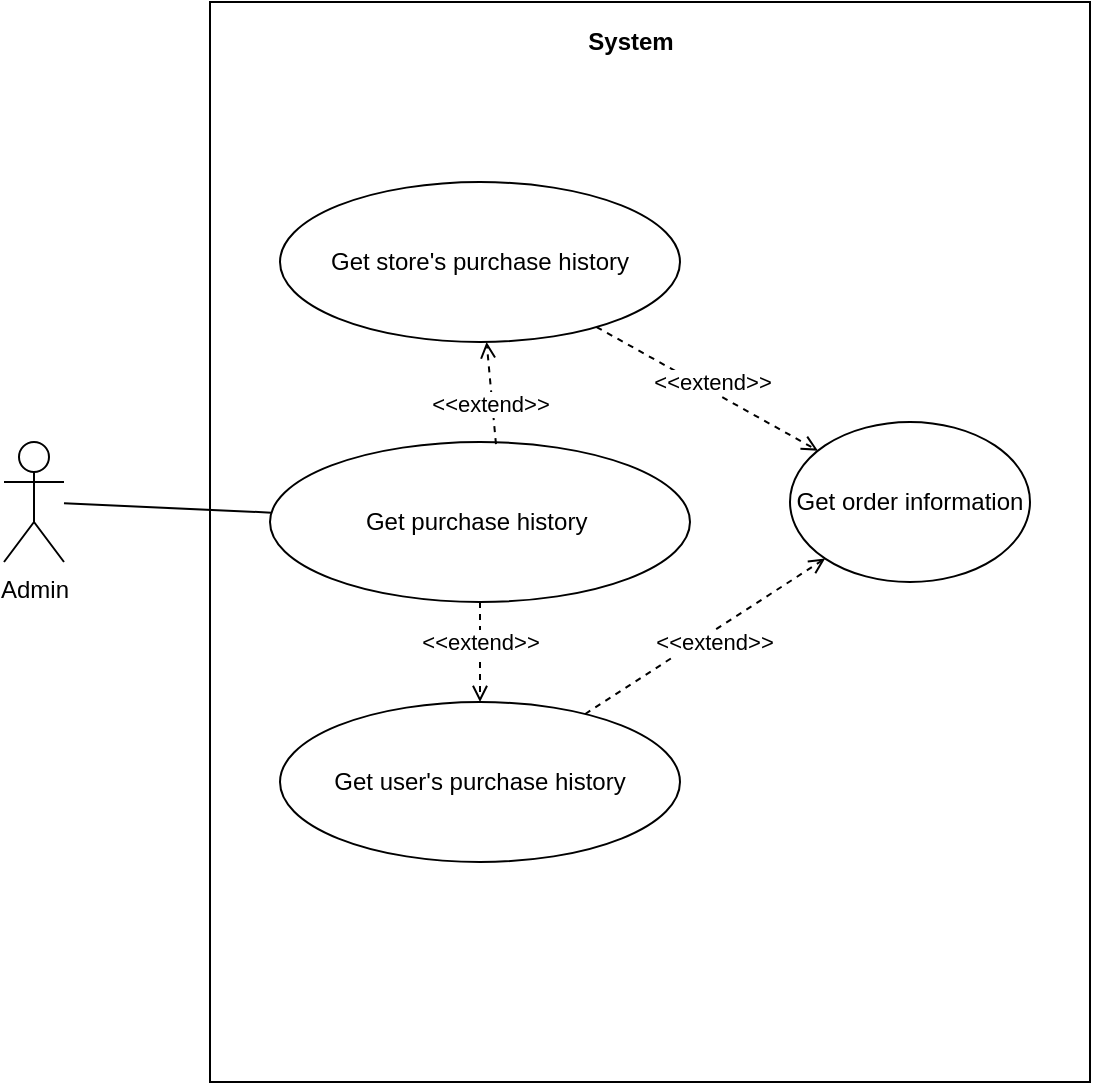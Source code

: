 <mxfile version="14.4.9" type="device"><diagram id="EsQTcAxCjgWFQg2tazMc" name="Page-1"><mxGraphModel dx="1422" dy="732" grid="1" gridSize="10" guides="1" tooltips="1" connect="1" arrows="1" fold="1" page="1" pageScale="1" pageWidth="583" pageHeight="827" math="0" shadow="0"><root><mxCell id="0"/><mxCell id="1" parent="0"/><mxCell id="BXioshleMOE-vRW2ziW_-1" value="" style="rounded=0;whiteSpace=wrap;html=1;" parent="1" vertex="1"><mxGeometry x="380" y="70" width="440" height="540" as="geometry"/></mxCell><mxCell id="BXioshleMOE-vRW2ziW_-3" value="Admin" style="shape=umlActor;verticalLabelPosition=bottom;verticalAlign=top;html=1;outlineConnect=0;" parent="1" vertex="1"><mxGeometry x="277" y="290" width="30" height="60" as="geometry"/></mxCell><mxCell id="BXioshleMOE-vRW2ziW_-5" value="Get purchase history&amp;nbsp;" style="ellipse;whiteSpace=wrap;html=1;" parent="1" vertex="1"><mxGeometry x="410" y="290" width="210" height="80" as="geometry"/></mxCell><mxCell id="BXioshleMOE-vRW2ziW_-6" value="" style="endArrow=none;html=1;" parent="1" source="BXioshleMOE-vRW2ziW_-3" target="BXioshleMOE-vRW2ziW_-5" edge="1"><mxGeometry width="50" height="50" relative="1" as="geometry"><mxPoint x="580" y="420" as="sourcePoint"/><mxPoint x="630" y="370" as="targetPoint"/></mxGeometry></mxCell><mxCell id="BXioshleMOE-vRW2ziW_-8" value="Get store's purchase history" style="ellipse;whiteSpace=wrap;html=1;" parent="1" vertex="1"><mxGeometry x="415" y="160" width="200" height="80" as="geometry"/></mxCell><mxCell id="BXioshleMOE-vRW2ziW_-10" value="Get user's purchase history" style="ellipse;whiteSpace=wrap;html=1;" parent="1" vertex="1"><mxGeometry x="415" y="420" width="200" height="80" as="geometry"/></mxCell><mxCell id="BXioshleMOE-vRW2ziW_-13" value="Get order information" style="ellipse;whiteSpace=wrap;html=1;" parent="1" vertex="1"><mxGeometry x="670" y="280" width="120" height="80" as="geometry"/></mxCell><mxCell id="E_jtTDi2LkjZDPaYQWSV-1" value="&lt;b&gt;System&lt;/b&gt;" style="text;html=1;align=center;verticalAlign=middle;resizable=0;points=[];autosize=1;" vertex="1" parent="1"><mxGeometry x="559.999" y="79.997" width="60" height="20" as="geometry"/></mxCell><mxCell id="E_jtTDi2LkjZDPaYQWSV-3" value="" style="endArrow=open;dashed=1;html=1;strokeWidth=1;endFill=0;" edge="1" parent="1" source="BXioshleMOE-vRW2ziW_-8" target="BXioshleMOE-vRW2ziW_-13"><mxGeometry width="50" height="50" relative="1" as="geometry"><mxPoint x="630.0" y="136.01" as="sourcePoint"/><mxPoint x="737.86" y="120.001" as="targetPoint"/></mxGeometry></mxCell><mxCell id="E_jtTDi2LkjZDPaYQWSV-4" value="&amp;lt;&amp;lt;extend&amp;gt;&amp;gt;" style="edgeLabel;html=1;align=center;verticalAlign=middle;resizable=0;points=[];" vertex="1" connectable="0" parent="E_jtTDi2LkjZDPaYQWSV-3"><mxGeometry x="-0.395" y="-4" relative="1" as="geometry"><mxPoint x="25.6" y="5.46" as="offset"/></mxGeometry></mxCell><mxCell id="E_jtTDi2LkjZDPaYQWSV-6" value="" style="endArrow=open;dashed=1;html=1;strokeWidth=1;endFill=0;entryX=0;entryY=1;entryDx=0;entryDy=0;" edge="1" parent="1" source="BXioshleMOE-vRW2ziW_-10" target="BXioshleMOE-vRW2ziW_-13"><mxGeometry width="50" height="50" relative="1" as="geometry"><mxPoint x="583.157" y="242.54" as="sourcePoint"/><mxPoint x="693.995" y="304.323" as="targetPoint"/></mxGeometry></mxCell><mxCell id="E_jtTDi2LkjZDPaYQWSV-7" value="&amp;lt;&amp;lt;extend&amp;gt;&amp;gt;" style="edgeLabel;html=1;align=center;verticalAlign=middle;resizable=0;points=[];" vertex="1" connectable="0" parent="E_jtTDi2LkjZDPaYQWSV-6"><mxGeometry x="-0.395" y="-4" relative="1" as="geometry"><mxPoint x="25.6" y="-15.97" as="offset"/></mxGeometry></mxCell><mxCell id="E_jtTDi2LkjZDPaYQWSV-8" value="" style="endArrow=open;dashed=1;html=1;strokeWidth=1;endFill=0;exitX=0.5;exitY=1;exitDx=0;exitDy=0;" edge="1" parent="1" source="BXioshleMOE-vRW2ziW_-5" target="BXioshleMOE-vRW2ziW_-10"><mxGeometry width="50" height="50" relative="1" as="geometry"><mxPoint x="577.683" y="436.001" as="sourcePoint"/><mxPoint x="697.574" y="358.284" as="targetPoint"/></mxGeometry></mxCell><mxCell id="E_jtTDi2LkjZDPaYQWSV-9" value="&amp;lt;&amp;lt;extend&amp;gt;&amp;gt;" style="edgeLabel;html=1;align=center;verticalAlign=middle;resizable=0;points=[];" vertex="1" connectable="0" parent="E_jtTDi2LkjZDPaYQWSV-8"><mxGeometry x="-0.395" y="-4" relative="1" as="geometry"><mxPoint x="4.0" y="5" as="offset"/></mxGeometry></mxCell><mxCell id="E_jtTDi2LkjZDPaYQWSV-10" value="" style="endArrow=open;dashed=1;html=1;strokeWidth=1;endFill=0;exitX=0.538;exitY=0.013;exitDx=0;exitDy=0;exitPerimeter=0;" edge="1" parent="1" source="BXioshleMOE-vRW2ziW_-5" target="BXioshleMOE-vRW2ziW_-8"><mxGeometry width="50" height="50" relative="1" as="geometry"><mxPoint x="525" y="380" as="sourcePoint"/><mxPoint x="525" y="430" as="targetPoint"/></mxGeometry></mxCell><mxCell id="E_jtTDi2LkjZDPaYQWSV-11" value="&amp;lt;&amp;lt;extend&amp;gt;&amp;gt;" style="edgeLabel;html=1;align=center;verticalAlign=middle;resizable=0;points=[];" vertex="1" connectable="0" parent="E_jtTDi2LkjZDPaYQWSV-10"><mxGeometry x="-0.395" y="-4" relative="1" as="geometry"><mxPoint x="-5.43" y="-4.73" as="offset"/></mxGeometry></mxCell></root></mxGraphModel></diagram></mxfile>